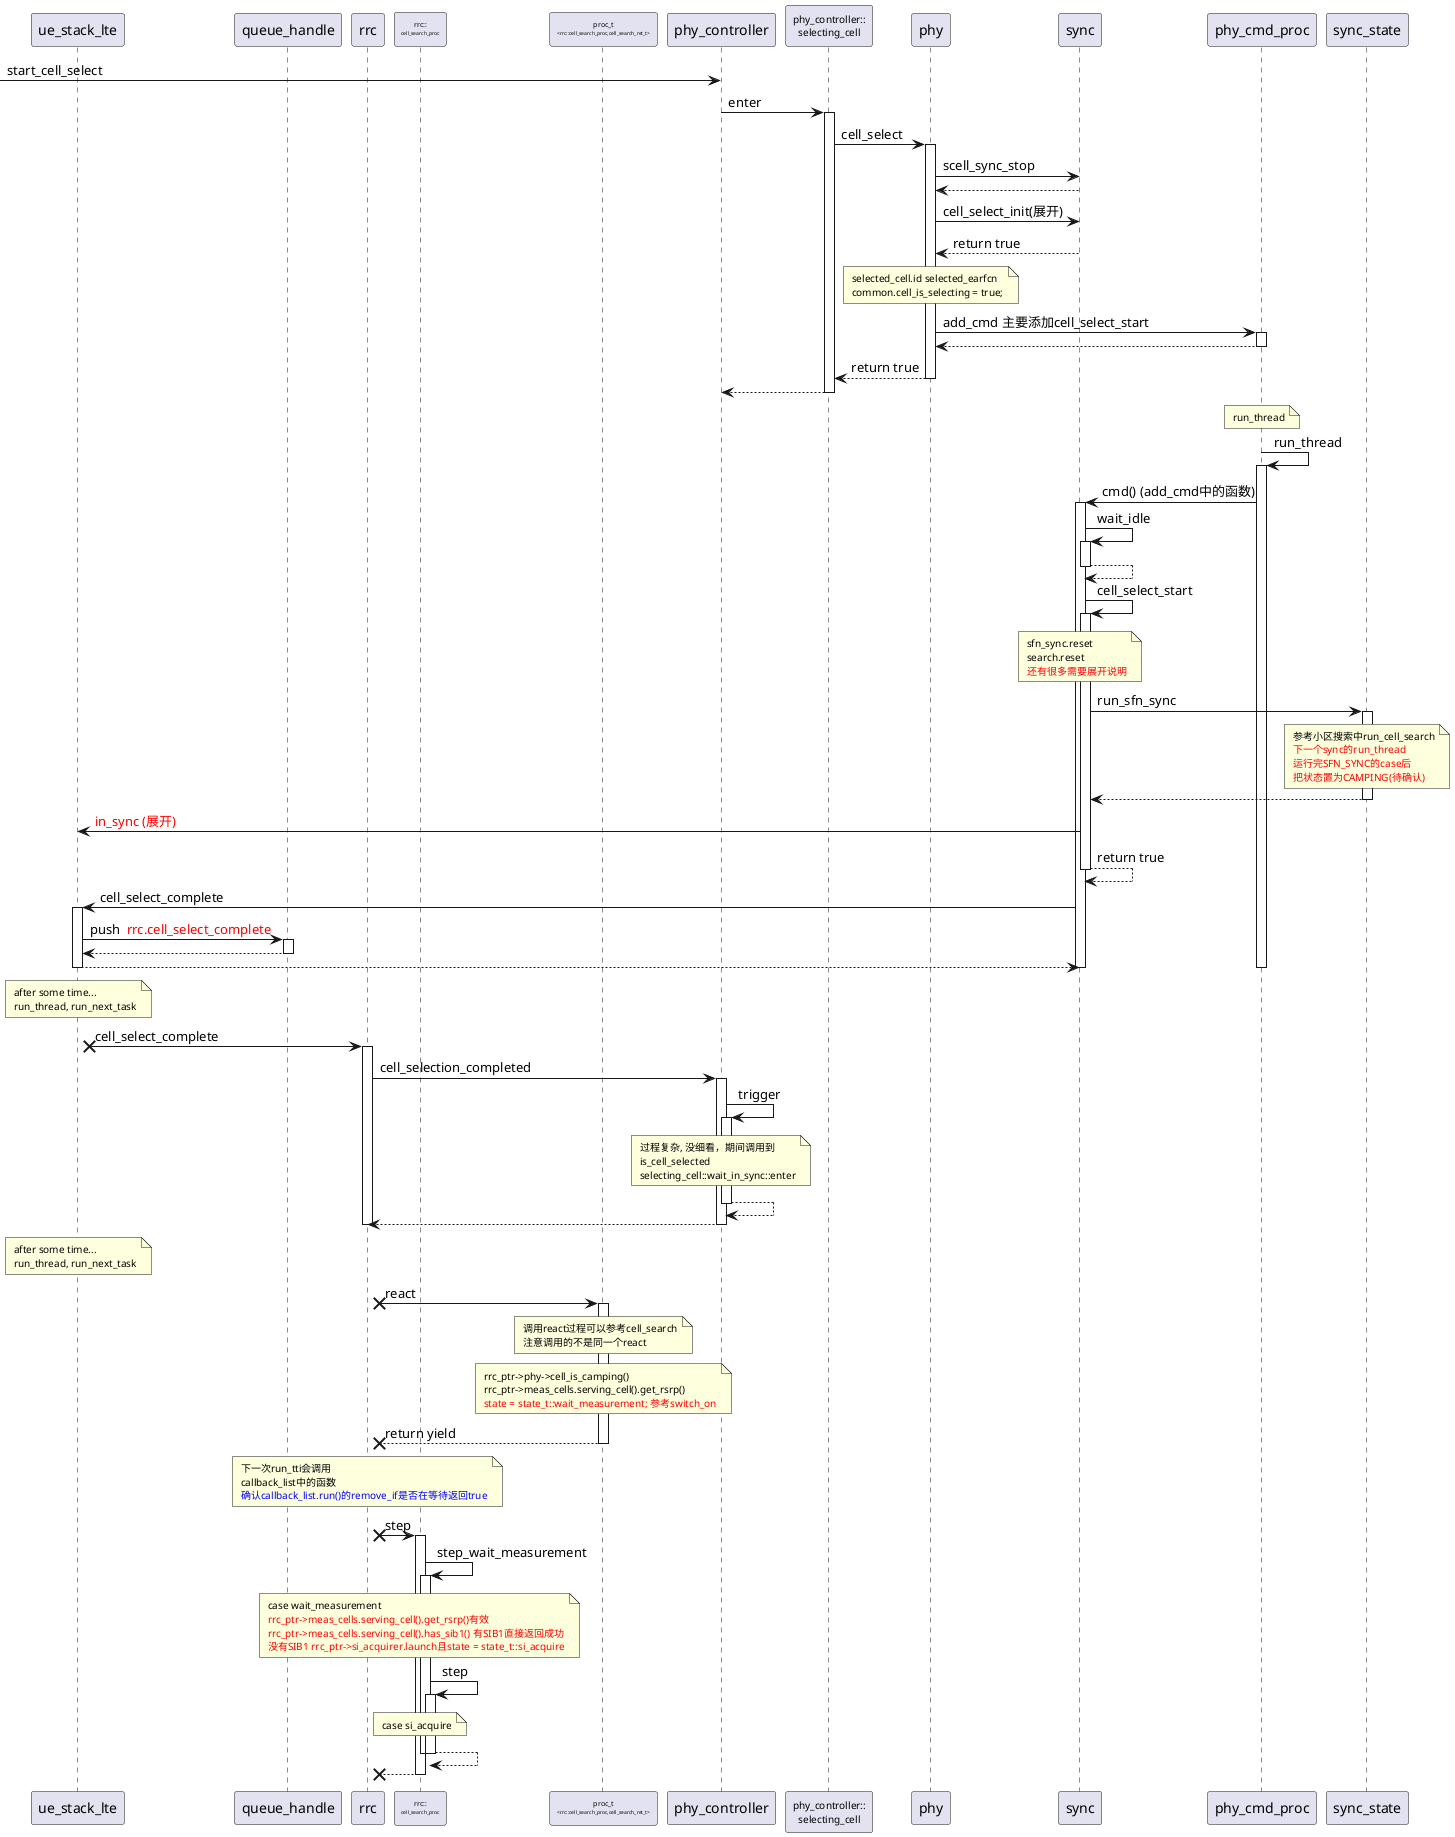 @startuml
participant ue_stack_lte
participant queue_handle
participant rrc
participant rrc_cell_search_proc[
              <size:7>rrc::
              <size:5>cell_search_proc
              ]
participant proc_t_rrc_cell_search_proc[
              <size:7>proc_t
              <size:5><rrc::cell_search_proc,cell_search_ret_t>
              ]
participant phy_controller
participant phy_controller_selecting_cell[
    <size:10>phy_controller::
    <size:10>selecting_cell
    ]
participant phy
participant sync
participant phy_cmd_proc
participant sync_state

->phy_controller:start_cell_select

phy_controller->phy_controller_selecting_cell:enter
    activate phy_controller_selecting_cell
        phy_controller_selecting_cell->phy:cell_select
        activate phy
            phy->sync:scell_sync_stop
            sync-->phy
            phy->sync:cell_select_init(展开)
            sync-->phy:return true
            note over phy
                <size:10> selected_cell.id selected_earfcn
                <size:10> common.cell_is_selecting = true;
            end note
            phy->phy_cmd_proc:add_cmd 主要添加cell_select_start
            activate phy_cmd_proc
                phy_cmd_proc-->phy
            deactivate phy_cmd_proc

            phy-->phy_controller_selecting_cell:return true
        deactivate phy

    phy_controller_selecting_cell-->phy_controller
    deactivate phy_controller_selecting_cell

note over phy_cmd_proc
    <size:10> run_thread
end note

phy_cmd_proc->phy_cmd_proc:run_thread
activate phy_cmd_proc
    phy_cmd_proc->sync: cmd() (add_cmd中的函数)
    activate sync
        sync->sync:wait_idle
        activate sync
            sync-->sync
        deactivate sync
        sync->sync:cell_select_start
        activate sync
            note over sync
                <size:10> sfn_sync.reset
                <size:10> search.reset
                <size:10> <color:red>还有很多需要展开说明
            end note
            sync->sync_state:run_sfn_sync
                activate sync_state
                    note over sync_state
                        <size:10> 参考小区搜索中run_cell_search
                        <size:10> <color:red>下一个sync的run_thread
                        <size:10> <color:red>运行完SFN_SYNC的case后
                        <size:10> <color:red>把状态置为CAMPING(待确认)
                    end note
                    sync_state-->sync:
                deactivate sync_state
                sync->ue_stack_lte:<color:red>in_sync (展开)
                sync-->sync:return true
        deactivate sync
        sync->ue_stack_lte:cell_select_complete
        activate ue_stack_lte
            ue_stack_lte->queue_handle:push  <color:red>rrc.cell_select_complete
                activate queue_handle
                    queue_handle-->ue_stack_lte
                deactivate queue_handle
            ue_stack_lte-->sync
        deactivate ue_stack_lte

    deactivate sync
deactivate phy_cmd_proc

note over ue_stack_lte
    <size:10> after some time...
    <size:10> run_thread, run_next_task
end note

ue_stack_lte x->rrc:cell_select_complete
activate rrc
    rrc->phy_controller:cell_selection_completed
    activate phy_controller
        phy_controller->phy_controller:trigger
        activate phy_controller
            note over phy_controller
                <size:10> 过程复杂, 没细看，期间调用到
                <size:10> is_cell_selected
                <size:10> selecting_cell::wait_in_sync::enter
            end note
            phy_controller-->phy_controller
        deactivate phy_controller
        phy_controller-->rrc
    deactivate phy_controller
deactivate rrc

note over ue_stack_lte
    <size:10> after some time...
    <size:10> run_thread, run_next_task
end note

rrc x->proc_t_rrc_cell_search_proc:react
activate proc_t_rrc_cell_search_proc
    note over proc_t_rrc_cell_search_proc
        <size:10> 调用react过程可以参考cell_search
        <size:10> 注意调用的不是同一个react
    end note

    note over proc_t_rrc_cell_search_proc
        <size:10> rrc_ptr->phy->cell_is_camping()
        <size:10> rrc_ptr->meas_cells.serving_cell().get_rsrp()
        <size:10> <color:red>state = state_t::wait_measurement; 参考switch_on
    end note
    proc_t_rrc_cell_search_proc-->x rrc:return yield
deactivate proc_t_rrc_cell_search_proc

note over rrc
    <size:10> 下一次run_tti会调用
    <size:10> callback_list中的函数
    <size:10> <color:blue>确认callback_list.run()的remove_if是否在等待返回true
end note

rrc x-> rrc_cell_search_proc:step
activate rrc_cell_search_proc
    rrc_cell_search_proc->rrc_cell_search_proc:step_wait_measurement
    activate rrc_cell_search_proc
        note over rrc_cell_search_proc
            <size:10> case wait_measurement
            <size:10> <color:red>rrc_ptr->meas_cells.serving_cell().get_rsrp()有效
            <size:10> <color:red>rrc_ptr->meas_cells.serving_cell().has_sib1() 有SIB1直接返回成功
            <size:10> <color:red>没有SIB1 rrc_ptr->si_acquirer.launch且state = state_t::si_acquire
        end note

        rrc_cell_search_proc->rrc_cell_search_proc:step
        activate rrc_cell_search_proc
            note over rrc_cell_search_proc
                <size:10> case si_acquire
            end note
            rrc_cell_search_proc-->rrc_cell_search_proc
        deactivate rrc_cell_search_proc

    deactivate rrc_cell_search_proc
    rrc_cell_search_proc -->x rrc
deactivate rrc_cell_search_proc
@enduml